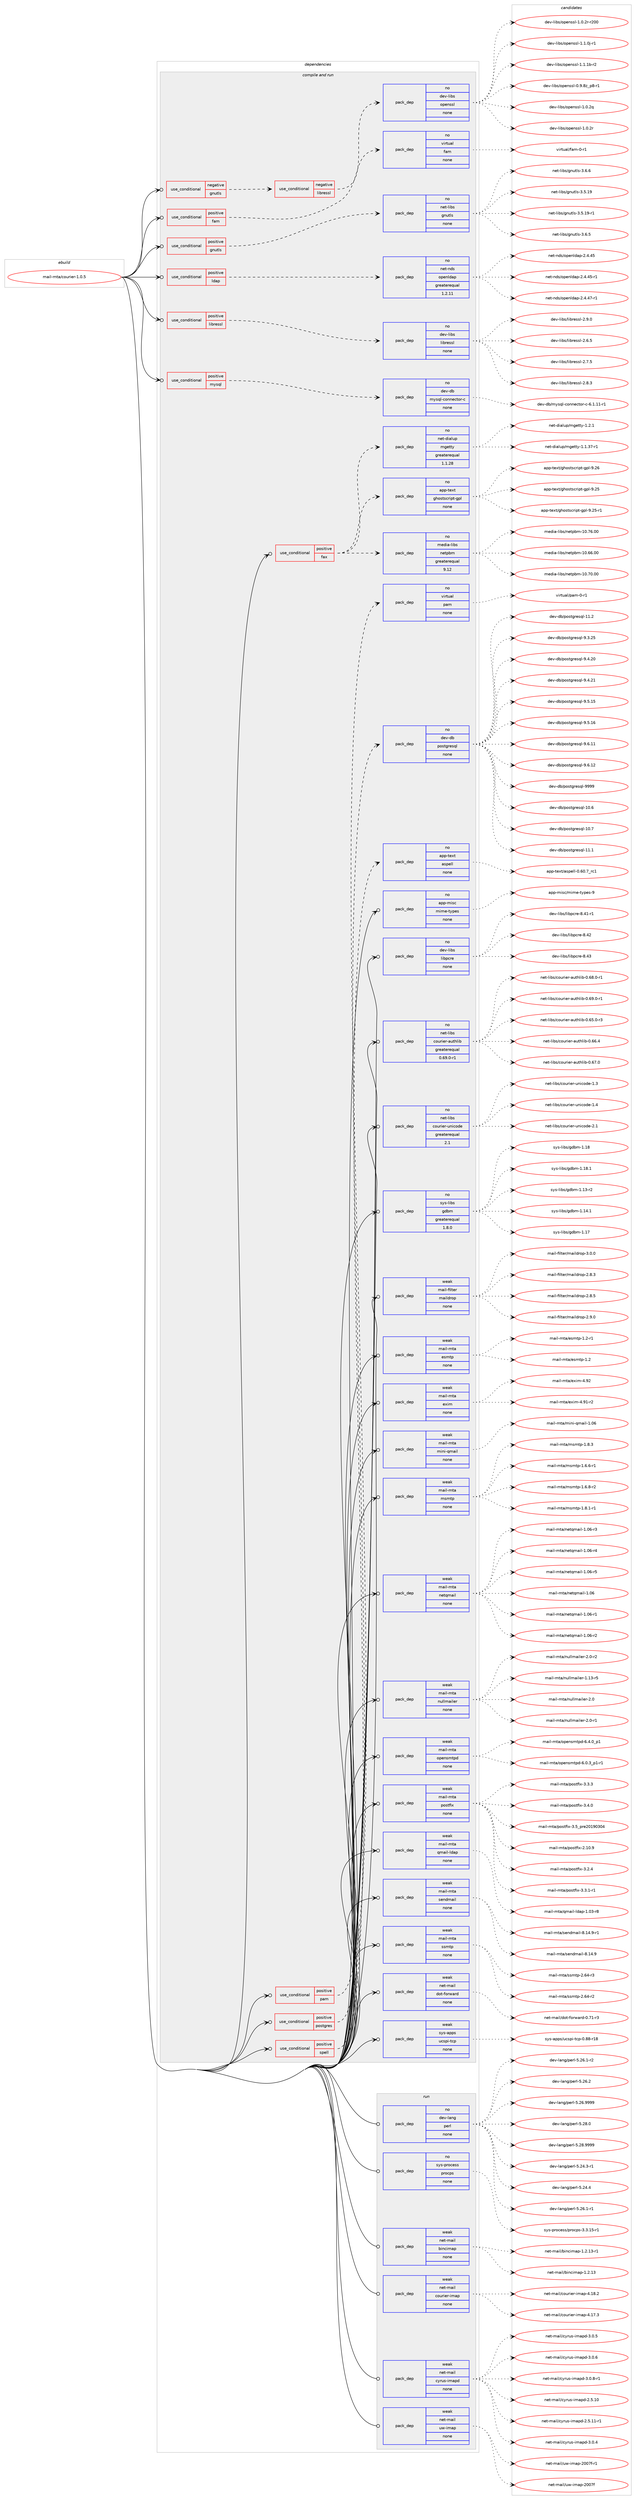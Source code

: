 digraph prolog {

# *************
# Graph options
# *************

newrank=true;
concentrate=true;
compound=true;
graph [rankdir=LR,fontname=Helvetica,fontsize=10,ranksep=1.5];#, ranksep=2.5, nodesep=0.2];
edge  [arrowhead=vee];
node  [fontname=Helvetica,fontsize=10];

# **********
# The ebuild
# **********

subgraph cluster_leftcol {
color=gray;
rank=same;
label=<<i>ebuild</i>>;
id [label="mail-mta/courier-1.0.5", color=red, width=4, href="../mail-mta/courier-1.0.5.svg"];
}

# ****************
# The dependencies
# ****************

subgraph cluster_midcol {
color=gray;
label=<<i>dependencies</i>>;
subgraph cluster_compile {
fillcolor="#eeeeee";
style=filled;
label=<<i>compile</i>>;
}
subgraph cluster_compileandrun {
fillcolor="#eeeeee";
style=filled;
label=<<i>compile and run</i>>;
subgraph cond431191 {
dependency1596668 [label=<<TABLE BORDER="0" CELLBORDER="1" CELLSPACING="0" CELLPADDING="4"><TR><TD ROWSPAN="3" CELLPADDING="10">use_conditional</TD></TR><TR><TD>negative</TD></TR><TR><TD>gnutls</TD></TR></TABLE>>, shape=none, color=red];
subgraph cond431192 {
dependency1596669 [label=<<TABLE BORDER="0" CELLBORDER="1" CELLSPACING="0" CELLPADDING="4"><TR><TD ROWSPAN="3" CELLPADDING="10">use_conditional</TD></TR><TR><TD>negative</TD></TR><TR><TD>libressl</TD></TR></TABLE>>, shape=none, color=red];
subgraph pack1140349 {
dependency1596670 [label=<<TABLE BORDER="0" CELLBORDER="1" CELLSPACING="0" CELLPADDING="4" WIDTH="220"><TR><TD ROWSPAN="6" CELLPADDING="30">pack_dep</TD></TR><TR><TD WIDTH="110">no</TD></TR><TR><TD>dev-libs</TD></TR><TR><TD>openssl</TD></TR><TR><TD>none</TD></TR><TR><TD></TD></TR></TABLE>>, shape=none, color=blue];
}
dependency1596669:e -> dependency1596670:w [weight=20,style="dashed",arrowhead="vee"];
}
dependency1596668:e -> dependency1596669:w [weight=20,style="dashed",arrowhead="vee"];
}
id:e -> dependency1596668:w [weight=20,style="solid",arrowhead="odotvee"];
subgraph cond431193 {
dependency1596671 [label=<<TABLE BORDER="0" CELLBORDER="1" CELLSPACING="0" CELLPADDING="4"><TR><TD ROWSPAN="3" CELLPADDING="10">use_conditional</TD></TR><TR><TD>positive</TD></TR><TR><TD>fam</TD></TR></TABLE>>, shape=none, color=red];
subgraph pack1140350 {
dependency1596672 [label=<<TABLE BORDER="0" CELLBORDER="1" CELLSPACING="0" CELLPADDING="4" WIDTH="220"><TR><TD ROWSPAN="6" CELLPADDING="30">pack_dep</TD></TR><TR><TD WIDTH="110">no</TD></TR><TR><TD>virtual</TD></TR><TR><TD>fam</TD></TR><TR><TD>none</TD></TR><TR><TD></TD></TR></TABLE>>, shape=none, color=blue];
}
dependency1596671:e -> dependency1596672:w [weight=20,style="dashed",arrowhead="vee"];
}
id:e -> dependency1596671:w [weight=20,style="solid",arrowhead="odotvee"];
subgraph cond431194 {
dependency1596673 [label=<<TABLE BORDER="0" CELLBORDER="1" CELLSPACING="0" CELLPADDING="4"><TR><TD ROWSPAN="3" CELLPADDING="10">use_conditional</TD></TR><TR><TD>positive</TD></TR><TR><TD>fax</TD></TR></TABLE>>, shape=none, color=red];
subgraph pack1140351 {
dependency1596674 [label=<<TABLE BORDER="0" CELLBORDER="1" CELLSPACING="0" CELLPADDING="4" WIDTH="220"><TR><TD ROWSPAN="6" CELLPADDING="30">pack_dep</TD></TR><TR><TD WIDTH="110">no</TD></TR><TR><TD>media-libs</TD></TR><TR><TD>netpbm</TD></TR><TR><TD>greaterequal</TD></TR><TR><TD>9.12</TD></TR></TABLE>>, shape=none, color=blue];
}
dependency1596673:e -> dependency1596674:w [weight=20,style="dashed",arrowhead="vee"];
subgraph pack1140352 {
dependency1596675 [label=<<TABLE BORDER="0" CELLBORDER="1" CELLSPACING="0" CELLPADDING="4" WIDTH="220"><TR><TD ROWSPAN="6" CELLPADDING="30">pack_dep</TD></TR><TR><TD WIDTH="110">no</TD></TR><TR><TD>app-text</TD></TR><TR><TD>ghostscript-gpl</TD></TR><TR><TD>none</TD></TR><TR><TD></TD></TR></TABLE>>, shape=none, color=blue];
}
dependency1596673:e -> dependency1596675:w [weight=20,style="dashed",arrowhead="vee"];
subgraph pack1140353 {
dependency1596676 [label=<<TABLE BORDER="0" CELLBORDER="1" CELLSPACING="0" CELLPADDING="4" WIDTH="220"><TR><TD ROWSPAN="6" CELLPADDING="30">pack_dep</TD></TR><TR><TD WIDTH="110">no</TD></TR><TR><TD>net-dialup</TD></TR><TR><TD>mgetty</TD></TR><TR><TD>greaterequal</TD></TR><TR><TD>1.1.28</TD></TR></TABLE>>, shape=none, color=blue];
}
dependency1596673:e -> dependency1596676:w [weight=20,style="dashed",arrowhead="vee"];
}
id:e -> dependency1596673:w [weight=20,style="solid",arrowhead="odotvee"];
subgraph cond431195 {
dependency1596677 [label=<<TABLE BORDER="0" CELLBORDER="1" CELLSPACING="0" CELLPADDING="4"><TR><TD ROWSPAN="3" CELLPADDING="10">use_conditional</TD></TR><TR><TD>positive</TD></TR><TR><TD>gnutls</TD></TR></TABLE>>, shape=none, color=red];
subgraph pack1140354 {
dependency1596678 [label=<<TABLE BORDER="0" CELLBORDER="1" CELLSPACING="0" CELLPADDING="4" WIDTH="220"><TR><TD ROWSPAN="6" CELLPADDING="30">pack_dep</TD></TR><TR><TD WIDTH="110">no</TD></TR><TR><TD>net-libs</TD></TR><TR><TD>gnutls</TD></TR><TR><TD>none</TD></TR><TR><TD></TD></TR></TABLE>>, shape=none, color=blue];
}
dependency1596677:e -> dependency1596678:w [weight=20,style="dashed",arrowhead="vee"];
}
id:e -> dependency1596677:w [weight=20,style="solid",arrowhead="odotvee"];
subgraph cond431196 {
dependency1596679 [label=<<TABLE BORDER="0" CELLBORDER="1" CELLSPACING="0" CELLPADDING="4"><TR><TD ROWSPAN="3" CELLPADDING="10">use_conditional</TD></TR><TR><TD>positive</TD></TR><TR><TD>ldap</TD></TR></TABLE>>, shape=none, color=red];
subgraph pack1140355 {
dependency1596680 [label=<<TABLE BORDER="0" CELLBORDER="1" CELLSPACING="0" CELLPADDING="4" WIDTH="220"><TR><TD ROWSPAN="6" CELLPADDING="30">pack_dep</TD></TR><TR><TD WIDTH="110">no</TD></TR><TR><TD>net-nds</TD></TR><TR><TD>openldap</TD></TR><TR><TD>greaterequal</TD></TR><TR><TD>1.2.11</TD></TR></TABLE>>, shape=none, color=blue];
}
dependency1596679:e -> dependency1596680:w [weight=20,style="dashed",arrowhead="vee"];
}
id:e -> dependency1596679:w [weight=20,style="solid",arrowhead="odotvee"];
subgraph cond431197 {
dependency1596681 [label=<<TABLE BORDER="0" CELLBORDER="1" CELLSPACING="0" CELLPADDING="4"><TR><TD ROWSPAN="3" CELLPADDING="10">use_conditional</TD></TR><TR><TD>positive</TD></TR><TR><TD>libressl</TD></TR></TABLE>>, shape=none, color=red];
subgraph pack1140356 {
dependency1596682 [label=<<TABLE BORDER="0" CELLBORDER="1" CELLSPACING="0" CELLPADDING="4" WIDTH="220"><TR><TD ROWSPAN="6" CELLPADDING="30">pack_dep</TD></TR><TR><TD WIDTH="110">no</TD></TR><TR><TD>dev-libs</TD></TR><TR><TD>libressl</TD></TR><TR><TD>none</TD></TR><TR><TD></TD></TR></TABLE>>, shape=none, color=blue];
}
dependency1596681:e -> dependency1596682:w [weight=20,style="dashed",arrowhead="vee"];
}
id:e -> dependency1596681:w [weight=20,style="solid",arrowhead="odotvee"];
subgraph cond431198 {
dependency1596683 [label=<<TABLE BORDER="0" CELLBORDER="1" CELLSPACING="0" CELLPADDING="4"><TR><TD ROWSPAN="3" CELLPADDING="10">use_conditional</TD></TR><TR><TD>positive</TD></TR><TR><TD>mysql</TD></TR></TABLE>>, shape=none, color=red];
subgraph pack1140357 {
dependency1596684 [label=<<TABLE BORDER="0" CELLBORDER="1" CELLSPACING="0" CELLPADDING="4" WIDTH="220"><TR><TD ROWSPAN="6" CELLPADDING="30">pack_dep</TD></TR><TR><TD WIDTH="110">no</TD></TR><TR><TD>dev-db</TD></TR><TR><TD>mysql-connector-c</TD></TR><TR><TD>none</TD></TR><TR><TD></TD></TR></TABLE>>, shape=none, color=blue];
}
dependency1596683:e -> dependency1596684:w [weight=20,style="dashed",arrowhead="vee"];
}
id:e -> dependency1596683:w [weight=20,style="solid",arrowhead="odotvee"];
subgraph cond431199 {
dependency1596685 [label=<<TABLE BORDER="0" CELLBORDER="1" CELLSPACING="0" CELLPADDING="4"><TR><TD ROWSPAN="3" CELLPADDING="10">use_conditional</TD></TR><TR><TD>positive</TD></TR><TR><TD>pam</TD></TR></TABLE>>, shape=none, color=red];
subgraph pack1140358 {
dependency1596686 [label=<<TABLE BORDER="0" CELLBORDER="1" CELLSPACING="0" CELLPADDING="4" WIDTH="220"><TR><TD ROWSPAN="6" CELLPADDING="30">pack_dep</TD></TR><TR><TD WIDTH="110">no</TD></TR><TR><TD>virtual</TD></TR><TR><TD>pam</TD></TR><TR><TD>none</TD></TR><TR><TD></TD></TR></TABLE>>, shape=none, color=blue];
}
dependency1596685:e -> dependency1596686:w [weight=20,style="dashed",arrowhead="vee"];
}
id:e -> dependency1596685:w [weight=20,style="solid",arrowhead="odotvee"];
subgraph cond431200 {
dependency1596687 [label=<<TABLE BORDER="0" CELLBORDER="1" CELLSPACING="0" CELLPADDING="4"><TR><TD ROWSPAN="3" CELLPADDING="10">use_conditional</TD></TR><TR><TD>positive</TD></TR><TR><TD>postgres</TD></TR></TABLE>>, shape=none, color=red];
subgraph pack1140359 {
dependency1596688 [label=<<TABLE BORDER="0" CELLBORDER="1" CELLSPACING="0" CELLPADDING="4" WIDTH="220"><TR><TD ROWSPAN="6" CELLPADDING="30">pack_dep</TD></TR><TR><TD WIDTH="110">no</TD></TR><TR><TD>dev-db</TD></TR><TR><TD>postgresql</TD></TR><TR><TD>none</TD></TR><TR><TD></TD></TR></TABLE>>, shape=none, color=blue];
}
dependency1596687:e -> dependency1596688:w [weight=20,style="dashed",arrowhead="vee"];
}
id:e -> dependency1596687:w [weight=20,style="solid",arrowhead="odotvee"];
subgraph cond431201 {
dependency1596689 [label=<<TABLE BORDER="0" CELLBORDER="1" CELLSPACING="0" CELLPADDING="4"><TR><TD ROWSPAN="3" CELLPADDING="10">use_conditional</TD></TR><TR><TD>positive</TD></TR><TR><TD>spell</TD></TR></TABLE>>, shape=none, color=red];
subgraph pack1140360 {
dependency1596690 [label=<<TABLE BORDER="0" CELLBORDER="1" CELLSPACING="0" CELLPADDING="4" WIDTH="220"><TR><TD ROWSPAN="6" CELLPADDING="30">pack_dep</TD></TR><TR><TD WIDTH="110">no</TD></TR><TR><TD>app-text</TD></TR><TR><TD>aspell</TD></TR><TR><TD>none</TD></TR><TR><TD></TD></TR></TABLE>>, shape=none, color=blue];
}
dependency1596689:e -> dependency1596690:w [weight=20,style="dashed",arrowhead="vee"];
}
id:e -> dependency1596689:w [weight=20,style="solid",arrowhead="odotvee"];
subgraph pack1140361 {
dependency1596691 [label=<<TABLE BORDER="0" CELLBORDER="1" CELLSPACING="0" CELLPADDING="4" WIDTH="220"><TR><TD ROWSPAN="6" CELLPADDING="30">pack_dep</TD></TR><TR><TD WIDTH="110">no</TD></TR><TR><TD>app-misc</TD></TR><TR><TD>mime-types</TD></TR><TR><TD>none</TD></TR><TR><TD></TD></TR></TABLE>>, shape=none, color=blue];
}
id:e -> dependency1596691:w [weight=20,style="solid",arrowhead="odotvee"];
subgraph pack1140362 {
dependency1596692 [label=<<TABLE BORDER="0" CELLBORDER="1" CELLSPACING="0" CELLPADDING="4" WIDTH="220"><TR><TD ROWSPAN="6" CELLPADDING="30">pack_dep</TD></TR><TR><TD WIDTH="110">no</TD></TR><TR><TD>dev-libs</TD></TR><TR><TD>libpcre</TD></TR><TR><TD>none</TD></TR><TR><TD></TD></TR></TABLE>>, shape=none, color=blue];
}
id:e -> dependency1596692:w [weight=20,style="solid",arrowhead="odotvee"];
subgraph pack1140363 {
dependency1596693 [label=<<TABLE BORDER="0" CELLBORDER="1" CELLSPACING="0" CELLPADDING="4" WIDTH="220"><TR><TD ROWSPAN="6" CELLPADDING="30">pack_dep</TD></TR><TR><TD WIDTH="110">no</TD></TR><TR><TD>net-libs</TD></TR><TR><TD>courier-authlib</TD></TR><TR><TD>greaterequal</TD></TR><TR><TD>0.69.0-r1</TD></TR></TABLE>>, shape=none, color=blue];
}
id:e -> dependency1596693:w [weight=20,style="solid",arrowhead="odotvee"];
subgraph pack1140364 {
dependency1596694 [label=<<TABLE BORDER="0" CELLBORDER="1" CELLSPACING="0" CELLPADDING="4" WIDTH="220"><TR><TD ROWSPAN="6" CELLPADDING="30">pack_dep</TD></TR><TR><TD WIDTH="110">no</TD></TR><TR><TD>net-libs</TD></TR><TR><TD>courier-unicode</TD></TR><TR><TD>greaterequal</TD></TR><TR><TD>2.1</TD></TR></TABLE>>, shape=none, color=blue];
}
id:e -> dependency1596694:w [weight=20,style="solid",arrowhead="odotvee"];
subgraph pack1140365 {
dependency1596695 [label=<<TABLE BORDER="0" CELLBORDER="1" CELLSPACING="0" CELLPADDING="4" WIDTH="220"><TR><TD ROWSPAN="6" CELLPADDING="30">pack_dep</TD></TR><TR><TD WIDTH="110">no</TD></TR><TR><TD>sys-libs</TD></TR><TR><TD>gdbm</TD></TR><TR><TD>greaterequal</TD></TR><TR><TD>1.8.0</TD></TR></TABLE>>, shape=none, color=blue];
}
id:e -> dependency1596695:w [weight=20,style="solid",arrowhead="odotvee"];
subgraph pack1140366 {
dependency1596696 [label=<<TABLE BORDER="0" CELLBORDER="1" CELLSPACING="0" CELLPADDING="4" WIDTH="220"><TR><TD ROWSPAN="6" CELLPADDING="30">pack_dep</TD></TR><TR><TD WIDTH="110">weak</TD></TR><TR><TD>mail-filter</TD></TR><TR><TD>maildrop</TD></TR><TR><TD>none</TD></TR><TR><TD></TD></TR></TABLE>>, shape=none, color=blue];
}
id:e -> dependency1596696:w [weight=20,style="solid",arrowhead="odotvee"];
subgraph pack1140367 {
dependency1596697 [label=<<TABLE BORDER="0" CELLBORDER="1" CELLSPACING="0" CELLPADDING="4" WIDTH="220"><TR><TD ROWSPAN="6" CELLPADDING="30">pack_dep</TD></TR><TR><TD WIDTH="110">weak</TD></TR><TR><TD>mail-mta</TD></TR><TR><TD>esmtp</TD></TR><TR><TD>none</TD></TR><TR><TD></TD></TR></TABLE>>, shape=none, color=blue];
}
id:e -> dependency1596697:w [weight=20,style="solid",arrowhead="odotvee"];
subgraph pack1140368 {
dependency1596698 [label=<<TABLE BORDER="0" CELLBORDER="1" CELLSPACING="0" CELLPADDING="4" WIDTH="220"><TR><TD ROWSPAN="6" CELLPADDING="30">pack_dep</TD></TR><TR><TD WIDTH="110">weak</TD></TR><TR><TD>mail-mta</TD></TR><TR><TD>exim</TD></TR><TR><TD>none</TD></TR><TR><TD></TD></TR></TABLE>>, shape=none, color=blue];
}
id:e -> dependency1596698:w [weight=20,style="solid",arrowhead="odotvee"];
subgraph pack1140369 {
dependency1596699 [label=<<TABLE BORDER="0" CELLBORDER="1" CELLSPACING="0" CELLPADDING="4" WIDTH="220"><TR><TD ROWSPAN="6" CELLPADDING="30">pack_dep</TD></TR><TR><TD WIDTH="110">weak</TD></TR><TR><TD>mail-mta</TD></TR><TR><TD>mini-qmail</TD></TR><TR><TD>none</TD></TR><TR><TD></TD></TR></TABLE>>, shape=none, color=blue];
}
id:e -> dependency1596699:w [weight=20,style="solid",arrowhead="odotvee"];
subgraph pack1140370 {
dependency1596700 [label=<<TABLE BORDER="0" CELLBORDER="1" CELLSPACING="0" CELLPADDING="4" WIDTH="220"><TR><TD ROWSPAN="6" CELLPADDING="30">pack_dep</TD></TR><TR><TD WIDTH="110">weak</TD></TR><TR><TD>mail-mta</TD></TR><TR><TD>msmtp</TD></TR><TR><TD>none</TD></TR><TR><TD></TD></TR></TABLE>>, shape=none, color=blue];
}
id:e -> dependency1596700:w [weight=20,style="solid",arrowhead="odotvee"];
subgraph pack1140371 {
dependency1596701 [label=<<TABLE BORDER="0" CELLBORDER="1" CELLSPACING="0" CELLPADDING="4" WIDTH="220"><TR><TD ROWSPAN="6" CELLPADDING="30">pack_dep</TD></TR><TR><TD WIDTH="110">weak</TD></TR><TR><TD>mail-mta</TD></TR><TR><TD>netqmail</TD></TR><TR><TD>none</TD></TR><TR><TD></TD></TR></TABLE>>, shape=none, color=blue];
}
id:e -> dependency1596701:w [weight=20,style="solid",arrowhead="odotvee"];
subgraph pack1140372 {
dependency1596702 [label=<<TABLE BORDER="0" CELLBORDER="1" CELLSPACING="0" CELLPADDING="4" WIDTH="220"><TR><TD ROWSPAN="6" CELLPADDING="30">pack_dep</TD></TR><TR><TD WIDTH="110">weak</TD></TR><TR><TD>mail-mta</TD></TR><TR><TD>nullmailer</TD></TR><TR><TD>none</TD></TR><TR><TD></TD></TR></TABLE>>, shape=none, color=blue];
}
id:e -> dependency1596702:w [weight=20,style="solid",arrowhead="odotvee"];
subgraph pack1140373 {
dependency1596703 [label=<<TABLE BORDER="0" CELLBORDER="1" CELLSPACING="0" CELLPADDING="4" WIDTH="220"><TR><TD ROWSPAN="6" CELLPADDING="30">pack_dep</TD></TR><TR><TD WIDTH="110">weak</TD></TR><TR><TD>mail-mta</TD></TR><TR><TD>opensmtpd</TD></TR><TR><TD>none</TD></TR><TR><TD></TD></TR></TABLE>>, shape=none, color=blue];
}
id:e -> dependency1596703:w [weight=20,style="solid",arrowhead="odotvee"];
subgraph pack1140374 {
dependency1596704 [label=<<TABLE BORDER="0" CELLBORDER="1" CELLSPACING="0" CELLPADDING="4" WIDTH="220"><TR><TD ROWSPAN="6" CELLPADDING="30">pack_dep</TD></TR><TR><TD WIDTH="110">weak</TD></TR><TR><TD>mail-mta</TD></TR><TR><TD>postfix</TD></TR><TR><TD>none</TD></TR><TR><TD></TD></TR></TABLE>>, shape=none, color=blue];
}
id:e -> dependency1596704:w [weight=20,style="solid",arrowhead="odotvee"];
subgraph pack1140375 {
dependency1596705 [label=<<TABLE BORDER="0" CELLBORDER="1" CELLSPACING="0" CELLPADDING="4" WIDTH="220"><TR><TD ROWSPAN="6" CELLPADDING="30">pack_dep</TD></TR><TR><TD WIDTH="110">weak</TD></TR><TR><TD>mail-mta</TD></TR><TR><TD>qmail-ldap</TD></TR><TR><TD>none</TD></TR><TR><TD></TD></TR></TABLE>>, shape=none, color=blue];
}
id:e -> dependency1596705:w [weight=20,style="solid",arrowhead="odotvee"];
subgraph pack1140376 {
dependency1596706 [label=<<TABLE BORDER="0" CELLBORDER="1" CELLSPACING="0" CELLPADDING="4" WIDTH="220"><TR><TD ROWSPAN="6" CELLPADDING="30">pack_dep</TD></TR><TR><TD WIDTH="110">weak</TD></TR><TR><TD>mail-mta</TD></TR><TR><TD>sendmail</TD></TR><TR><TD>none</TD></TR><TR><TD></TD></TR></TABLE>>, shape=none, color=blue];
}
id:e -> dependency1596706:w [weight=20,style="solid",arrowhead="odotvee"];
subgraph pack1140377 {
dependency1596707 [label=<<TABLE BORDER="0" CELLBORDER="1" CELLSPACING="0" CELLPADDING="4" WIDTH="220"><TR><TD ROWSPAN="6" CELLPADDING="30">pack_dep</TD></TR><TR><TD WIDTH="110">weak</TD></TR><TR><TD>mail-mta</TD></TR><TR><TD>ssmtp</TD></TR><TR><TD>none</TD></TR><TR><TD></TD></TR></TABLE>>, shape=none, color=blue];
}
id:e -> dependency1596707:w [weight=20,style="solid",arrowhead="odotvee"];
subgraph pack1140378 {
dependency1596708 [label=<<TABLE BORDER="0" CELLBORDER="1" CELLSPACING="0" CELLPADDING="4" WIDTH="220"><TR><TD ROWSPAN="6" CELLPADDING="30">pack_dep</TD></TR><TR><TD WIDTH="110">weak</TD></TR><TR><TD>net-mail</TD></TR><TR><TD>dot-forward</TD></TR><TR><TD>none</TD></TR><TR><TD></TD></TR></TABLE>>, shape=none, color=blue];
}
id:e -> dependency1596708:w [weight=20,style="solid",arrowhead="odotvee"];
subgraph pack1140379 {
dependency1596709 [label=<<TABLE BORDER="0" CELLBORDER="1" CELLSPACING="0" CELLPADDING="4" WIDTH="220"><TR><TD ROWSPAN="6" CELLPADDING="30">pack_dep</TD></TR><TR><TD WIDTH="110">weak</TD></TR><TR><TD>sys-apps</TD></TR><TR><TD>ucspi-tcp</TD></TR><TR><TD>none</TD></TR><TR><TD></TD></TR></TABLE>>, shape=none, color=blue];
}
id:e -> dependency1596709:w [weight=20,style="solid",arrowhead="odotvee"];
}
subgraph cluster_run {
fillcolor="#eeeeee";
style=filled;
label=<<i>run</i>>;
subgraph pack1140380 {
dependency1596710 [label=<<TABLE BORDER="0" CELLBORDER="1" CELLSPACING="0" CELLPADDING="4" WIDTH="220"><TR><TD ROWSPAN="6" CELLPADDING="30">pack_dep</TD></TR><TR><TD WIDTH="110">no</TD></TR><TR><TD>dev-lang</TD></TR><TR><TD>perl</TD></TR><TR><TD>none</TD></TR><TR><TD></TD></TR></TABLE>>, shape=none, color=blue];
}
id:e -> dependency1596710:w [weight=20,style="solid",arrowhead="odot"];
subgraph pack1140381 {
dependency1596711 [label=<<TABLE BORDER="0" CELLBORDER="1" CELLSPACING="0" CELLPADDING="4" WIDTH="220"><TR><TD ROWSPAN="6" CELLPADDING="30">pack_dep</TD></TR><TR><TD WIDTH="110">no</TD></TR><TR><TD>sys-process</TD></TR><TR><TD>procps</TD></TR><TR><TD>none</TD></TR><TR><TD></TD></TR></TABLE>>, shape=none, color=blue];
}
id:e -> dependency1596711:w [weight=20,style="solid",arrowhead="odot"];
subgraph pack1140382 {
dependency1596712 [label=<<TABLE BORDER="0" CELLBORDER="1" CELLSPACING="0" CELLPADDING="4" WIDTH="220"><TR><TD ROWSPAN="6" CELLPADDING="30">pack_dep</TD></TR><TR><TD WIDTH="110">weak</TD></TR><TR><TD>net-mail</TD></TR><TR><TD>bincimap</TD></TR><TR><TD>none</TD></TR><TR><TD></TD></TR></TABLE>>, shape=none, color=blue];
}
id:e -> dependency1596712:w [weight=20,style="solid",arrowhead="odot"];
subgraph pack1140383 {
dependency1596713 [label=<<TABLE BORDER="0" CELLBORDER="1" CELLSPACING="0" CELLPADDING="4" WIDTH="220"><TR><TD ROWSPAN="6" CELLPADDING="30">pack_dep</TD></TR><TR><TD WIDTH="110">weak</TD></TR><TR><TD>net-mail</TD></TR><TR><TD>courier-imap</TD></TR><TR><TD>none</TD></TR><TR><TD></TD></TR></TABLE>>, shape=none, color=blue];
}
id:e -> dependency1596713:w [weight=20,style="solid",arrowhead="odot"];
subgraph pack1140384 {
dependency1596714 [label=<<TABLE BORDER="0" CELLBORDER="1" CELLSPACING="0" CELLPADDING="4" WIDTH="220"><TR><TD ROWSPAN="6" CELLPADDING="30">pack_dep</TD></TR><TR><TD WIDTH="110">weak</TD></TR><TR><TD>net-mail</TD></TR><TR><TD>cyrus-imapd</TD></TR><TR><TD>none</TD></TR><TR><TD></TD></TR></TABLE>>, shape=none, color=blue];
}
id:e -> dependency1596714:w [weight=20,style="solid",arrowhead="odot"];
subgraph pack1140385 {
dependency1596715 [label=<<TABLE BORDER="0" CELLBORDER="1" CELLSPACING="0" CELLPADDING="4" WIDTH="220"><TR><TD ROWSPAN="6" CELLPADDING="30">pack_dep</TD></TR><TR><TD WIDTH="110">weak</TD></TR><TR><TD>net-mail</TD></TR><TR><TD>uw-imap</TD></TR><TR><TD>none</TD></TR><TR><TD></TD></TR></TABLE>>, shape=none, color=blue];
}
id:e -> dependency1596715:w [weight=20,style="solid",arrowhead="odot"];
}
}

# **************
# The candidates
# **************

subgraph cluster_choices {
rank=same;
color=gray;
label=<<i>candidates</i>>;

subgraph choice1140349 {
color=black;
nodesep=1;
choice10010111845108105981154711111210111011511510845484657465612295112564511449 [label="dev-libs/openssl-0.9.8z_p8-r1", color=red, width=4,href="../dev-libs/openssl-0.9.8z_p8-r1.svg"];
choice100101118451081059811547111112101110115115108454946484650113 [label="dev-libs/openssl-1.0.2q", color=red, width=4,href="../dev-libs/openssl-1.0.2q.svg"];
choice100101118451081059811547111112101110115115108454946484650114 [label="dev-libs/openssl-1.0.2r", color=red, width=4,href="../dev-libs/openssl-1.0.2r.svg"];
choice10010111845108105981154711111210111011511510845494648465011445114504848 [label="dev-libs/openssl-1.0.2r-r200", color=red, width=4,href="../dev-libs/openssl-1.0.2r-r200.svg"];
choice1001011184510810598115471111121011101151151084549464946481064511449 [label="dev-libs/openssl-1.1.0j-r1", color=red, width=4,href="../dev-libs/openssl-1.1.0j-r1.svg"];
choice100101118451081059811547111112101110115115108454946494649984511450 [label="dev-libs/openssl-1.1.1b-r2", color=red, width=4,href="../dev-libs/openssl-1.1.1b-r2.svg"];
dependency1596670:e -> choice10010111845108105981154711111210111011511510845484657465612295112564511449:w [style=dotted,weight="100"];
dependency1596670:e -> choice100101118451081059811547111112101110115115108454946484650113:w [style=dotted,weight="100"];
dependency1596670:e -> choice100101118451081059811547111112101110115115108454946484650114:w [style=dotted,weight="100"];
dependency1596670:e -> choice10010111845108105981154711111210111011511510845494648465011445114504848:w [style=dotted,weight="100"];
dependency1596670:e -> choice1001011184510810598115471111121011101151151084549464946481064511449:w [style=dotted,weight="100"];
dependency1596670:e -> choice100101118451081059811547111112101110115115108454946494649984511450:w [style=dotted,weight="100"];
}
subgraph choice1140350 {
color=black;
nodesep=1;
choice11810511411611797108471029710945484511449 [label="virtual/fam-0-r1", color=red, width=4,href="../virtual/fam-0-r1.svg"];
dependency1596672:e -> choice11810511411611797108471029710945484511449:w [style=dotted,weight="100"];
}
subgraph choice1140351 {
color=black;
nodesep=1;
choice1091011001059745108105981154711010111611298109454948465454464848 [label="media-libs/netpbm-10.66.00", color=red, width=4,href="../media-libs/netpbm-10.66.00.svg"];
choice1091011001059745108105981154711010111611298109454948465548464848 [label="media-libs/netpbm-10.70.00", color=red, width=4,href="../media-libs/netpbm-10.70.00.svg"];
choice1091011001059745108105981154711010111611298109454948465554464848 [label="media-libs/netpbm-10.76.00", color=red, width=4,href="../media-libs/netpbm-10.76.00.svg"];
dependency1596674:e -> choice1091011001059745108105981154711010111611298109454948465454464848:w [style=dotted,weight="100"];
dependency1596674:e -> choice1091011001059745108105981154711010111611298109454948465548464848:w [style=dotted,weight="100"];
dependency1596674:e -> choice1091011001059745108105981154711010111611298109454948465554464848:w [style=dotted,weight="100"];
}
subgraph choice1140352 {
color=black;
nodesep=1;
choice97112112451161011201164710310411111511611599114105112116451031121084557465053 [label="app-text/ghostscript-gpl-9.25", color=red, width=4,href="../app-text/ghostscript-gpl-9.25.svg"];
choice971121124511610112011647103104111115116115991141051121164510311210845574650534511449 [label="app-text/ghostscript-gpl-9.25-r1", color=red, width=4,href="../app-text/ghostscript-gpl-9.25-r1.svg"];
choice97112112451161011201164710310411111511611599114105112116451031121084557465054 [label="app-text/ghostscript-gpl-9.26", color=red, width=4,href="../app-text/ghostscript-gpl-9.26.svg"];
dependency1596675:e -> choice97112112451161011201164710310411111511611599114105112116451031121084557465053:w [style=dotted,weight="100"];
dependency1596675:e -> choice971121124511610112011647103104111115116115991141051121164510311210845574650534511449:w [style=dotted,weight="100"];
dependency1596675:e -> choice97112112451161011201164710310411111511611599114105112116451031121084557465054:w [style=dotted,weight="100"];
}
subgraph choice1140353 {
color=black;
nodesep=1;
choice110101116451001059710811711247109103101116116121454946494651554511449 [label="net-dialup/mgetty-1.1.37-r1", color=red, width=4,href="../net-dialup/mgetty-1.1.37-r1.svg"];
choice110101116451001059710811711247109103101116116121454946504649 [label="net-dialup/mgetty-1.2.1", color=red, width=4,href="../net-dialup/mgetty-1.2.1.svg"];
dependency1596676:e -> choice110101116451001059710811711247109103101116116121454946494651554511449:w [style=dotted,weight="100"];
dependency1596676:e -> choice110101116451001059710811711247109103101116116121454946504649:w [style=dotted,weight="100"];
}
subgraph choice1140354 {
color=black;
nodesep=1;
choice11010111645108105981154710311011711610811545514653464957 [label="net-libs/gnutls-3.5.19", color=red, width=4,href="../net-libs/gnutls-3.5.19.svg"];
choice110101116451081059811547103110117116108115455146534649574511449 [label="net-libs/gnutls-3.5.19-r1", color=red, width=4,href="../net-libs/gnutls-3.5.19-r1.svg"];
choice110101116451081059811547103110117116108115455146544653 [label="net-libs/gnutls-3.6.5", color=red, width=4,href="../net-libs/gnutls-3.6.5.svg"];
choice110101116451081059811547103110117116108115455146544654 [label="net-libs/gnutls-3.6.6", color=red, width=4,href="../net-libs/gnutls-3.6.6.svg"];
dependency1596678:e -> choice11010111645108105981154710311011711610811545514653464957:w [style=dotted,weight="100"];
dependency1596678:e -> choice110101116451081059811547103110117116108115455146534649574511449:w [style=dotted,weight="100"];
dependency1596678:e -> choice110101116451081059811547103110117116108115455146544653:w [style=dotted,weight="100"];
dependency1596678:e -> choice110101116451081059811547103110117116108115455146544654:w [style=dotted,weight="100"];
}
subgraph choice1140355 {
color=black;
nodesep=1;
choice11010111645110100115471111121011101081009711245504652465253 [label="net-nds/openldap-2.4.45", color=red, width=4,href="../net-nds/openldap-2.4.45.svg"];
choice110101116451101001154711111210111010810097112455046524652534511449 [label="net-nds/openldap-2.4.45-r1", color=red, width=4,href="../net-nds/openldap-2.4.45-r1.svg"];
choice110101116451101001154711111210111010810097112455046524652554511449 [label="net-nds/openldap-2.4.47-r1", color=red, width=4,href="../net-nds/openldap-2.4.47-r1.svg"];
dependency1596680:e -> choice11010111645110100115471111121011101081009711245504652465253:w [style=dotted,weight="100"];
dependency1596680:e -> choice110101116451101001154711111210111010810097112455046524652534511449:w [style=dotted,weight="100"];
dependency1596680:e -> choice110101116451101001154711111210111010810097112455046524652554511449:w [style=dotted,weight="100"];
}
subgraph choice1140356 {
color=black;
nodesep=1;
choice10010111845108105981154710810598114101115115108455046544653 [label="dev-libs/libressl-2.6.5", color=red, width=4,href="../dev-libs/libressl-2.6.5.svg"];
choice10010111845108105981154710810598114101115115108455046554653 [label="dev-libs/libressl-2.7.5", color=red, width=4,href="../dev-libs/libressl-2.7.5.svg"];
choice10010111845108105981154710810598114101115115108455046564651 [label="dev-libs/libressl-2.8.3", color=red, width=4,href="../dev-libs/libressl-2.8.3.svg"];
choice10010111845108105981154710810598114101115115108455046574648 [label="dev-libs/libressl-2.9.0", color=red, width=4,href="../dev-libs/libressl-2.9.0.svg"];
dependency1596682:e -> choice10010111845108105981154710810598114101115115108455046544653:w [style=dotted,weight="100"];
dependency1596682:e -> choice10010111845108105981154710810598114101115115108455046554653:w [style=dotted,weight="100"];
dependency1596682:e -> choice10010111845108105981154710810598114101115115108455046564651:w [style=dotted,weight="100"];
dependency1596682:e -> choice10010111845108105981154710810598114101115115108455046574648:w [style=dotted,weight="100"];
}
subgraph choice1140357 {
color=black;
nodesep=1;
choice1001011184510098471091211151131084599111110110101991161111144599455446494649494511449 [label="dev-db/mysql-connector-c-6.1.11-r1", color=red, width=4,href="../dev-db/mysql-connector-c-6.1.11-r1.svg"];
dependency1596684:e -> choice1001011184510098471091211151131084599111110110101991161111144599455446494649494511449:w [style=dotted,weight="100"];
}
subgraph choice1140358 {
color=black;
nodesep=1;
choice11810511411611797108471129710945484511449 [label="virtual/pam-0-r1", color=red, width=4,href="../virtual/pam-0-r1.svg"];
dependency1596686:e -> choice11810511411611797108471129710945484511449:w [style=dotted,weight="100"];
}
subgraph choice1140359 {
color=black;
nodesep=1;
choice1001011184510098471121111151161031141011151131084549484654 [label="dev-db/postgresql-10.6", color=red, width=4,href="../dev-db/postgresql-10.6.svg"];
choice1001011184510098471121111151161031141011151131084549484655 [label="dev-db/postgresql-10.7", color=red, width=4,href="../dev-db/postgresql-10.7.svg"];
choice1001011184510098471121111151161031141011151131084549494649 [label="dev-db/postgresql-11.1", color=red, width=4,href="../dev-db/postgresql-11.1.svg"];
choice1001011184510098471121111151161031141011151131084549494650 [label="dev-db/postgresql-11.2", color=red, width=4,href="../dev-db/postgresql-11.2.svg"];
choice10010111845100984711211111511610311410111511310845574651465053 [label="dev-db/postgresql-9.3.25", color=red, width=4,href="../dev-db/postgresql-9.3.25.svg"];
choice10010111845100984711211111511610311410111511310845574652465048 [label="dev-db/postgresql-9.4.20", color=red, width=4,href="../dev-db/postgresql-9.4.20.svg"];
choice10010111845100984711211111511610311410111511310845574652465049 [label="dev-db/postgresql-9.4.21", color=red, width=4,href="../dev-db/postgresql-9.4.21.svg"];
choice10010111845100984711211111511610311410111511310845574653464953 [label="dev-db/postgresql-9.5.15", color=red, width=4,href="../dev-db/postgresql-9.5.15.svg"];
choice10010111845100984711211111511610311410111511310845574653464954 [label="dev-db/postgresql-9.5.16", color=red, width=4,href="../dev-db/postgresql-9.5.16.svg"];
choice10010111845100984711211111511610311410111511310845574654464949 [label="dev-db/postgresql-9.6.11", color=red, width=4,href="../dev-db/postgresql-9.6.11.svg"];
choice10010111845100984711211111511610311410111511310845574654464950 [label="dev-db/postgresql-9.6.12", color=red, width=4,href="../dev-db/postgresql-9.6.12.svg"];
choice1001011184510098471121111151161031141011151131084557575757 [label="dev-db/postgresql-9999", color=red, width=4,href="../dev-db/postgresql-9999.svg"];
dependency1596688:e -> choice1001011184510098471121111151161031141011151131084549484654:w [style=dotted,weight="100"];
dependency1596688:e -> choice1001011184510098471121111151161031141011151131084549484655:w [style=dotted,weight="100"];
dependency1596688:e -> choice1001011184510098471121111151161031141011151131084549494649:w [style=dotted,weight="100"];
dependency1596688:e -> choice1001011184510098471121111151161031141011151131084549494650:w [style=dotted,weight="100"];
dependency1596688:e -> choice10010111845100984711211111511610311410111511310845574651465053:w [style=dotted,weight="100"];
dependency1596688:e -> choice10010111845100984711211111511610311410111511310845574652465048:w [style=dotted,weight="100"];
dependency1596688:e -> choice10010111845100984711211111511610311410111511310845574652465049:w [style=dotted,weight="100"];
dependency1596688:e -> choice10010111845100984711211111511610311410111511310845574653464953:w [style=dotted,weight="100"];
dependency1596688:e -> choice10010111845100984711211111511610311410111511310845574653464954:w [style=dotted,weight="100"];
dependency1596688:e -> choice10010111845100984711211111511610311410111511310845574654464949:w [style=dotted,weight="100"];
dependency1596688:e -> choice10010111845100984711211111511610311410111511310845574654464950:w [style=dotted,weight="100"];
dependency1596688:e -> choice1001011184510098471121111151161031141011151131084557575757:w [style=dotted,weight="100"];
}
subgraph choice1140360 {
color=black;
nodesep=1;
choice9711211245116101120116479711511210110810845484654484655951149949 [label="app-text/aspell-0.60.7_rc1", color=red, width=4,href="../app-text/aspell-0.60.7_rc1.svg"];
dependency1596690:e -> choice9711211245116101120116479711511210110810845484654484655951149949:w [style=dotted,weight="100"];
}
subgraph choice1140361 {
color=black;
nodesep=1;
choice97112112451091051159947109105109101451161211121011154557 [label="app-misc/mime-types-9", color=red, width=4,href="../app-misc/mime-types-9.svg"];
dependency1596691:e -> choice97112112451091051159947109105109101451161211121011154557:w [style=dotted,weight="100"];
}
subgraph choice1140362 {
color=black;
nodesep=1;
choice100101118451081059811547108105981129911410145564652494511449 [label="dev-libs/libpcre-8.41-r1", color=red, width=4,href="../dev-libs/libpcre-8.41-r1.svg"];
choice10010111845108105981154710810598112991141014556465250 [label="dev-libs/libpcre-8.42", color=red, width=4,href="../dev-libs/libpcre-8.42.svg"];
choice10010111845108105981154710810598112991141014556465251 [label="dev-libs/libpcre-8.43", color=red, width=4,href="../dev-libs/libpcre-8.43.svg"];
dependency1596692:e -> choice100101118451081059811547108105981129911410145564652494511449:w [style=dotted,weight="100"];
dependency1596692:e -> choice10010111845108105981154710810598112991141014556465250:w [style=dotted,weight="100"];
dependency1596692:e -> choice10010111845108105981154710810598112991141014556465251:w [style=dotted,weight="100"];
}
subgraph choice1140363 {
color=black;
nodesep=1;
choice11010111645108105981154799111117114105101114459711711610410810598454846545346484511451 [label="net-libs/courier-authlib-0.65.0-r3", color=red, width=4,href="../net-libs/courier-authlib-0.65.0-r3.svg"];
choice1101011164510810598115479911111711410510111445971171161041081059845484654544652 [label="net-libs/courier-authlib-0.66.4", color=red, width=4,href="../net-libs/courier-authlib-0.66.4.svg"];
choice1101011164510810598115479911111711410510111445971171161041081059845484654554648 [label="net-libs/courier-authlib-0.67.0", color=red, width=4,href="../net-libs/courier-authlib-0.67.0.svg"];
choice11010111645108105981154799111117114105101114459711711610410810598454846545646484511449 [label="net-libs/courier-authlib-0.68.0-r1", color=red, width=4,href="../net-libs/courier-authlib-0.68.0-r1.svg"];
choice11010111645108105981154799111117114105101114459711711610410810598454846545746484511449 [label="net-libs/courier-authlib-0.69.0-r1", color=red, width=4,href="../net-libs/courier-authlib-0.69.0-r1.svg"];
dependency1596693:e -> choice11010111645108105981154799111117114105101114459711711610410810598454846545346484511451:w [style=dotted,weight="100"];
dependency1596693:e -> choice1101011164510810598115479911111711410510111445971171161041081059845484654544652:w [style=dotted,weight="100"];
dependency1596693:e -> choice1101011164510810598115479911111711410510111445971171161041081059845484654554648:w [style=dotted,weight="100"];
dependency1596693:e -> choice11010111645108105981154799111117114105101114459711711610410810598454846545646484511449:w [style=dotted,weight="100"];
dependency1596693:e -> choice11010111645108105981154799111117114105101114459711711610410810598454846545746484511449:w [style=dotted,weight="100"];
}
subgraph choice1140364 {
color=black;
nodesep=1;
choice11010111645108105981154799111117114105101114451171101059911110010145494651 [label="net-libs/courier-unicode-1.3", color=red, width=4,href="../net-libs/courier-unicode-1.3.svg"];
choice11010111645108105981154799111117114105101114451171101059911110010145494652 [label="net-libs/courier-unicode-1.4", color=red, width=4,href="../net-libs/courier-unicode-1.4.svg"];
choice11010111645108105981154799111117114105101114451171101059911110010145504649 [label="net-libs/courier-unicode-2.1", color=red, width=4,href="../net-libs/courier-unicode-2.1.svg"];
dependency1596694:e -> choice11010111645108105981154799111117114105101114451171101059911110010145494651:w [style=dotted,weight="100"];
dependency1596694:e -> choice11010111645108105981154799111117114105101114451171101059911110010145494652:w [style=dotted,weight="100"];
dependency1596694:e -> choice11010111645108105981154799111117114105101114451171101059911110010145504649:w [style=dotted,weight="100"];
}
subgraph choice1140365 {
color=black;
nodesep=1;
choice1151211154510810598115471031009810945494649514511450 [label="sys-libs/gdbm-1.13-r2", color=red, width=4,href="../sys-libs/gdbm-1.13-r2.svg"];
choice1151211154510810598115471031009810945494649524649 [label="sys-libs/gdbm-1.14.1", color=red, width=4,href="../sys-libs/gdbm-1.14.1.svg"];
choice115121115451081059811547103100981094549464955 [label="sys-libs/gdbm-1.17", color=red, width=4,href="../sys-libs/gdbm-1.17.svg"];
choice115121115451081059811547103100981094549464956 [label="sys-libs/gdbm-1.18", color=red, width=4,href="../sys-libs/gdbm-1.18.svg"];
choice1151211154510810598115471031009810945494649564649 [label="sys-libs/gdbm-1.18.1", color=red, width=4,href="../sys-libs/gdbm-1.18.1.svg"];
dependency1596695:e -> choice1151211154510810598115471031009810945494649514511450:w [style=dotted,weight="100"];
dependency1596695:e -> choice1151211154510810598115471031009810945494649524649:w [style=dotted,weight="100"];
dependency1596695:e -> choice115121115451081059811547103100981094549464955:w [style=dotted,weight="100"];
dependency1596695:e -> choice115121115451081059811547103100981094549464956:w [style=dotted,weight="100"];
dependency1596695:e -> choice1151211154510810598115471031009810945494649564649:w [style=dotted,weight="100"];
}
subgraph choice1140366 {
color=black;
nodesep=1;
choice10997105108451021051081161011144710997105108100114111112455046564651 [label="mail-filter/maildrop-2.8.3", color=red, width=4,href="../mail-filter/maildrop-2.8.3.svg"];
choice10997105108451021051081161011144710997105108100114111112455046564653 [label="mail-filter/maildrop-2.8.5", color=red, width=4,href="../mail-filter/maildrop-2.8.5.svg"];
choice10997105108451021051081161011144710997105108100114111112455046574648 [label="mail-filter/maildrop-2.9.0", color=red, width=4,href="../mail-filter/maildrop-2.9.0.svg"];
choice10997105108451021051081161011144710997105108100114111112455146484648 [label="mail-filter/maildrop-3.0.0", color=red, width=4,href="../mail-filter/maildrop-3.0.0.svg"];
dependency1596696:e -> choice10997105108451021051081161011144710997105108100114111112455046564651:w [style=dotted,weight="100"];
dependency1596696:e -> choice10997105108451021051081161011144710997105108100114111112455046564653:w [style=dotted,weight="100"];
dependency1596696:e -> choice10997105108451021051081161011144710997105108100114111112455046574648:w [style=dotted,weight="100"];
dependency1596696:e -> choice10997105108451021051081161011144710997105108100114111112455146484648:w [style=dotted,weight="100"];
}
subgraph choice1140367 {
color=black;
nodesep=1;
choice1099710510845109116974710111510911611245494650 [label="mail-mta/esmtp-1.2", color=red, width=4,href="../mail-mta/esmtp-1.2.svg"];
choice10997105108451091169747101115109116112454946504511449 [label="mail-mta/esmtp-1.2-r1", color=red, width=4,href="../mail-mta/esmtp-1.2-r1.svg"];
dependency1596697:e -> choice1099710510845109116974710111510911611245494650:w [style=dotted,weight="100"];
dependency1596697:e -> choice10997105108451091169747101115109116112454946504511449:w [style=dotted,weight="100"];
}
subgraph choice1140368 {
color=black;
nodesep=1;
choice1099710510845109116974710112010510945524657494511450 [label="mail-mta/exim-4.91-r2", color=red, width=4,href="../mail-mta/exim-4.91-r2.svg"];
choice109971051084510911697471011201051094552465750 [label="mail-mta/exim-4.92", color=red, width=4,href="../mail-mta/exim-4.92.svg"];
dependency1596698:e -> choice1099710510845109116974710112010510945524657494511450:w [style=dotted,weight="100"];
dependency1596698:e -> choice109971051084510911697471011201051094552465750:w [style=dotted,weight="100"];
}
subgraph choice1140369 {
color=black;
nodesep=1;
choice1099710510845109116974710910511010545113109971051084549464854 [label="mail-mta/mini-qmail-1.06", color=red, width=4,href="../mail-mta/mini-qmail-1.06.svg"];
dependency1596699:e -> choice1099710510845109116974710910511010545113109971051084549464854:w [style=dotted,weight="100"];
}
subgraph choice1140370 {
color=black;
nodesep=1;
choice109971051084510911697471091151091161124549465446544511449 [label="mail-mta/msmtp-1.6.6-r1", color=red, width=4,href="../mail-mta/msmtp-1.6.6-r1.svg"];
choice109971051084510911697471091151091161124549465446564511450 [label="mail-mta/msmtp-1.6.8-r2", color=red, width=4,href="../mail-mta/msmtp-1.6.8-r2.svg"];
choice109971051084510911697471091151091161124549465646494511449 [label="mail-mta/msmtp-1.8.1-r1", color=red, width=4,href="../mail-mta/msmtp-1.8.1-r1.svg"];
choice10997105108451091169747109115109116112454946564651 [label="mail-mta/msmtp-1.8.3", color=red, width=4,href="../mail-mta/msmtp-1.8.3.svg"];
dependency1596700:e -> choice109971051084510911697471091151091161124549465446544511449:w [style=dotted,weight="100"];
dependency1596700:e -> choice109971051084510911697471091151091161124549465446564511450:w [style=dotted,weight="100"];
dependency1596700:e -> choice109971051084510911697471091151091161124549465646494511449:w [style=dotted,weight="100"];
dependency1596700:e -> choice10997105108451091169747109115109116112454946564651:w [style=dotted,weight="100"];
}
subgraph choice1140371 {
color=black;
nodesep=1;
choice10997105108451091169747110101116113109971051084549464854 [label="mail-mta/netqmail-1.06", color=red, width=4,href="../mail-mta/netqmail-1.06.svg"];
choice109971051084510911697471101011161131099710510845494648544511449 [label="mail-mta/netqmail-1.06-r1", color=red, width=4,href="../mail-mta/netqmail-1.06-r1.svg"];
choice109971051084510911697471101011161131099710510845494648544511450 [label="mail-mta/netqmail-1.06-r2", color=red, width=4,href="../mail-mta/netqmail-1.06-r2.svg"];
choice109971051084510911697471101011161131099710510845494648544511451 [label="mail-mta/netqmail-1.06-r3", color=red, width=4,href="../mail-mta/netqmail-1.06-r3.svg"];
choice109971051084510911697471101011161131099710510845494648544511452 [label="mail-mta/netqmail-1.06-r4", color=red, width=4,href="../mail-mta/netqmail-1.06-r4.svg"];
choice109971051084510911697471101011161131099710510845494648544511453 [label="mail-mta/netqmail-1.06-r5", color=red, width=4,href="../mail-mta/netqmail-1.06-r5.svg"];
dependency1596701:e -> choice10997105108451091169747110101116113109971051084549464854:w [style=dotted,weight="100"];
dependency1596701:e -> choice109971051084510911697471101011161131099710510845494648544511449:w [style=dotted,weight="100"];
dependency1596701:e -> choice109971051084510911697471101011161131099710510845494648544511450:w [style=dotted,weight="100"];
dependency1596701:e -> choice109971051084510911697471101011161131099710510845494648544511451:w [style=dotted,weight="100"];
dependency1596701:e -> choice109971051084510911697471101011161131099710510845494648544511452:w [style=dotted,weight="100"];
dependency1596701:e -> choice109971051084510911697471101011161131099710510845494648544511453:w [style=dotted,weight="100"];
}
subgraph choice1140372 {
color=black;
nodesep=1;
choice109971051084510911697471101171081081099710510810111445494649514511453 [label="mail-mta/nullmailer-1.13-r5", color=red, width=4,href="../mail-mta/nullmailer-1.13-r5.svg"];
choice109971051084510911697471101171081081099710510810111445504648 [label="mail-mta/nullmailer-2.0", color=red, width=4,href="../mail-mta/nullmailer-2.0.svg"];
choice1099710510845109116974711011710810810997105108101114455046484511449 [label="mail-mta/nullmailer-2.0-r1", color=red, width=4,href="../mail-mta/nullmailer-2.0-r1.svg"];
choice1099710510845109116974711011710810810997105108101114455046484511450 [label="mail-mta/nullmailer-2.0-r2", color=red, width=4,href="../mail-mta/nullmailer-2.0-r2.svg"];
dependency1596702:e -> choice109971051084510911697471101171081081099710510810111445494649514511453:w [style=dotted,weight="100"];
dependency1596702:e -> choice109971051084510911697471101171081081099710510810111445504648:w [style=dotted,weight="100"];
dependency1596702:e -> choice1099710510845109116974711011710810810997105108101114455046484511449:w [style=dotted,weight="100"];
dependency1596702:e -> choice1099710510845109116974711011710810810997105108101114455046484511450:w [style=dotted,weight="100"];
}
subgraph choice1140373 {
color=black;
nodesep=1;
choice1099710510845109116974711111210111011510911611210045544648465195112494511449 [label="mail-mta/opensmtpd-6.0.3_p1-r1", color=red, width=4,href="../mail-mta/opensmtpd-6.0.3_p1-r1.svg"];
choice109971051084510911697471111121011101151091161121004554465246489511249 [label="mail-mta/opensmtpd-6.4.0_p1", color=red, width=4,href="../mail-mta/opensmtpd-6.4.0_p1.svg"];
dependency1596703:e -> choice1099710510845109116974711111210111011510911611210045544648465195112494511449:w [style=dotted,weight="100"];
dependency1596703:e -> choice109971051084510911697471111121011101151091161121004554465246489511249:w [style=dotted,weight="100"];
}
subgraph choice1140374 {
color=black;
nodesep=1;
choice1099710510845109116974711211111511610210512045504649484657 [label="mail-mta/postfix-2.10.9", color=red, width=4,href="../mail-mta/postfix-2.10.9.svg"];
choice10997105108451091169747112111115116102105120455146504652 [label="mail-mta/postfix-3.2.4", color=red, width=4,href="../mail-mta/postfix-3.2.4.svg"];
choice109971051084510911697471121111151161021051204551465146494511449 [label="mail-mta/postfix-3.3.1-r1", color=red, width=4,href="../mail-mta/postfix-3.3.1-r1.svg"];
choice10997105108451091169747112111115116102105120455146514651 [label="mail-mta/postfix-3.3.3", color=red, width=4,href="../mail-mta/postfix-3.3.3.svg"];
choice10997105108451091169747112111115116102105120455146524648 [label="mail-mta/postfix-3.4.0", color=red, width=4,href="../mail-mta/postfix-3.4.0.svg"];
choice1099710510845109116974711211111511610210512045514653951121141015048495748514852 [label="mail-mta/postfix-3.5_pre20190304", color=red, width=4,href="../mail-mta/postfix-3.5_pre20190304.svg"];
dependency1596704:e -> choice1099710510845109116974711211111511610210512045504649484657:w [style=dotted,weight="100"];
dependency1596704:e -> choice10997105108451091169747112111115116102105120455146504652:w [style=dotted,weight="100"];
dependency1596704:e -> choice109971051084510911697471121111151161021051204551465146494511449:w [style=dotted,weight="100"];
dependency1596704:e -> choice10997105108451091169747112111115116102105120455146514651:w [style=dotted,weight="100"];
dependency1596704:e -> choice10997105108451091169747112111115116102105120455146524648:w [style=dotted,weight="100"];
dependency1596704:e -> choice1099710510845109116974711211111511610210512045514653951121141015048495748514852:w [style=dotted,weight="100"];
}
subgraph choice1140375 {
color=black;
nodesep=1;
choice1099710510845109116974711310997105108451081009711245494648514511456 [label="mail-mta/qmail-ldap-1.03-r8", color=red, width=4,href="../mail-mta/qmail-ldap-1.03-r8.svg"];
dependency1596705:e -> choice1099710510845109116974711310997105108451081009711245494648514511456:w [style=dotted,weight="100"];
}
subgraph choice1140376 {
color=black;
nodesep=1;
choice109971051084510911697471151011101001099710510845564649524657 [label="mail-mta/sendmail-8.14.9", color=red, width=4,href="../mail-mta/sendmail-8.14.9.svg"];
choice1099710510845109116974711510111010010997105108455646495246574511449 [label="mail-mta/sendmail-8.14.9-r1", color=red, width=4,href="../mail-mta/sendmail-8.14.9-r1.svg"];
dependency1596706:e -> choice109971051084510911697471151011101001099710510845564649524657:w [style=dotted,weight="100"];
dependency1596706:e -> choice1099710510845109116974711510111010010997105108455646495246574511449:w [style=dotted,weight="100"];
}
subgraph choice1140377 {
color=black;
nodesep=1;
choice1099710510845109116974711511510911611245504654524511450 [label="mail-mta/ssmtp-2.64-r2", color=red, width=4,href="../mail-mta/ssmtp-2.64-r2.svg"];
choice1099710510845109116974711511510911611245504654524511451 [label="mail-mta/ssmtp-2.64-r3", color=red, width=4,href="../mail-mta/ssmtp-2.64-r3.svg"];
dependency1596707:e -> choice1099710510845109116974711511510911611245504654524511450:w [style=dotted,weight="100"];
dependency1596707:e -> choice1099710510845109116974711511510911611245504654524511451:w [style=dotted,weight="100"];
}
subgraph choice1140378 {
color=black;
nodesep=1;
choice110101116451099710510847100111116451021111141199711410045484655494511451 [label="net-mail/dot-forward-0.71-r3", color=red, width=4,href="../net-mail/dot-forward-0.71-r3.svg"];
dependency1596708:e -> choice110101116451099710510847100111116451021111141199711410045484655494511451:w [style=dotted,weight="100"];
}
subgraph choice1140379 {
color=black;
nodesep=1;
choice1151211154597112112115471179911511210545116991124548465656451144956 [label="sys-apps/ucspi-tcp-0.88-r18", color=red, width=4,href="../sys-apps/ucspi-tcp-0.88-r18.svg"];
dependency1596709:e -> choice1151211154597112112115471179911511210545116991124548465656451144956:w [style=dotted,weight="100"];
}
subgraph choice1140380 {
color=black;
nodesep=1;
choice100101118451089711010347112101114108455346505246514511449 [label="dev-lang/perl-5.24.3-r1", color=red, width=4,href="../dev-lang/perl-5.24.3-r1.svg"];
choice10010111845108971101034711210111410845534650524652 [label="dev-lang/perl-5.24.4", color=red, width=4,href="../dev-lang/perl-5.24.4.svg"];
choice100101118451089711010347112101114108455346505446494511449 [label="dev-lang/perl-5.26.1-r1", color=red, width=4,href="../dev-lang/perl-5.26.1-r1.svg"];
choice100101118451089711010347112101114108455346505446494511450 [label="dev-lang/perl-5.26.1-r2", color=red, width=4,href="../dev-lang/perl-5.26.1-r2.svg"];
choice10010111845108971101034711210111410845534650544650 [label="dev-lang/perl-5.26.2", color=red, width=4,href="../dev-lang/perl-5.26.2.svg"];
choice10010111845108971101034711210111410845534650544657575757 [label="dev-lang/perl-5.26.9999", color=red, width=4,href="../dev-lang/perl-5.26.9999.svg"];
choice10010111845108971101034711210111410845534650564648 [label="dev-lang/perl-5.28.0", color=red, width=4,href="../dev-lang/perl-5.28.0.svg"];
choice10010111845108971101034711210111410845534650564657575757 [label="dev-lang/perl-5.28.9999", color=red, width=4,href="../dev-lang/perl-5.28.9999.svg"];
dependency1596710:e -> choice100101118451089711010347112101114108455346505246514511449:w [style=dotted,weight="100"];
dependency1596710:e -> choice10010111845108971101034711210111410845534650524652:w [style=dotted,weight="100"];
dependency1596710:e -> choice100101118451089711010347112101114108455346505446494511449:w [style=dotted,weight="100"];
dependency1596710:e -> choice100101118451089711010347112101114108455346505446494511450:w [style=dotted,weight="100"];
dependency1596710:e -> choice10010111845108971101034711210111410845534650544650:w [style=dotted,weight="100"];
dependency1596710:e -> choice10010111845108971101034711210111410845534650544657575757:w [style=dotted,weight="100"];
dependency1596710:e -> choice10010111845108971101034711210111410845534650564648:w [style=dotted,weight="100"];
dependency1596710:e -> choice10010111845108971101034711210111410845534650564657575757:w [style=dotted,weight="100"];
}
subgraph choice1140381 {
color=black;
nodesep=1;
choice11512111545112114111991011151154711211411199112115455146514649534511449 [label="sys-process/procps-3.3.15-r1", color=red, width=4,href="../sys-process/procps-3.3.15-r1.svg"];
dependency1596711:e -> choice11512111545112114111991011151154711211411199112115455146514649534511449:w [style=dotted,weight="100"];
}
subgraph choice1140382 {
color=black;
nodesep=1;
choice11010111645109971051084798105110991051099711245494650464951 [label="net-mail/bincimap-1.2.13", color=red, width=4,href="../net-mail/bincimap-1.2.13.svg"];
choice110101116451099710510847981051109910510997112454946504649514511449 [label="net-mail/bincimap-1.2.13-r1", color=red, width=4,href="../net-mail/bincimap-1.2.13-r1.svg"];
dependency1596712:e -> choice11010111645109971051084798105110991051099711245494650464951:w [style=dotted,weight="100"];
dependency1596712:e -> choice110101116451099710510847981051109910510997112454946504649514511449:w [style=dotted,weight="100"];
}
subgraph choice1140383 {
color=black;
nodesep=1;
choice11010111645109971051084799111117114105101114451051099711245524649554651 [label="net-mail/courier-imap-4.17.3", color=red, width=4,href="../net-mail/courier-imap-4.17.3.svg"];
choice11010111645109971051084799111117114105101114451051099711245524649564650 [label="net-mail/courier-imap-4.18.2", color=red, width=4,href="../net-mail/courier-imap-4.18.2.svg"];
dependency1596713:e -> choice11010111645109971051084799111117114105101114451051099711245524649554651:w [style=dotted,weight="100"];
dependency1596713:e -> choice11010111645109971051084799111117114105101114451051099711245524649564650:w [style=dotted,weight="100"];
}
subgraph choice1140384 {
color=black;
nodesep=1;
choice11010111645109971051084799121114117115451051099711210045504653464948 [label="net-mail/cyrus-imapd-2.5.10", color=red, width=4,href="../net-mail/cyrus-imapd-2.5.10.svg"];
choice110101116451099710510847991211141171154510510997112100455046534649494511449 [label="net-mail/cyrus-imapd-2.5.11-r1", color=red, width=4,href="../net-mail/cyrus-imapd-2.5.11-r1.svg"];
choice110101116451099710510847991211141171154510510997112100455146484652 [label="net-mail/cyrus-imapd-3.0.4", color=red, width=4,href="../net-mail/cyrus-imapd-3.0.4.svg"];
choice110101116451099710510847991211141171154510510997112100455146484653 [label="net-mail/cyrus-imapd-3.0.5", color=red, width=4,href="../net-mail/cyrus-imapd-3.0.5.svg"];
choice110101116451099710510847991211141171154510510997112100455146484654 [label="net-mail/cyrus-imapd-3.0.6", color=red, width=4,href="../net-mail/cyrus-imapd-3.0.6.svg"];
choice1101011164510997105108479912111411711545105109971121004551464846564511449 [label="net-mail/cyrus-imapd-3.0.8-r1", color=red, width=4,href="../net-mail/cyrus-imapd-3.0.8-r1.svg"];
dependency1596714:e -> choice11010111645109971051084799121114117115451051099711210045504653464948:w [style=dotted,weight="100"];
dependency1596714:e -> choice110101116451099710510847991211141171154510510997112100455046534649494511449:w [style=dotted,weight="100"];
dependency1596714:e -> choice110101116451099710510847991211141171154510510997112100455146484652:w [style=dotted,weight="100"];
dependency1596714:e -> choice110101116451099710510847991211141171154510510997112100455146484653:w [style=dotted,weight="100"];
dependency1596714:e -> choice110101116451099710510847991211141171154510510997112100455146484654:w [style=dotted,weight="100"];
dependency1596714:e -> choice1101011164510997105108479912111411711545105109971121004551464846564511449:w [style=dotted,weight="100"];
}
subgraph choice1140385 {
color=black;
nodesep=1;
choice11010111645109971051084711711945105109971124550484855102 [label="net-mail/uw-imap-2007f", color=red, width=4,href="../net-mail/uw-imap-2007f.svg"];
choice110101116451099710510847117119451051099711245504848551024511449 [label="net-mail/uw-imap-2007f-r1", color=red, width=4,href="../net-mail/uw-imap-2007f-r1.svg"];
dependency1596715:e -> choice11010111645109971051084711711945105109971124550484855102:w [style=dotted,weight="100"];
dependency1596715:e -> choice110101116451099710510847117119451051099711245504848551024511449:w [style=dotted,weight="100"];
}
}

}
